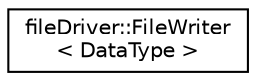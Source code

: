 digraph "クラス階層図"
{
 // LATEX_PDF_SIZE
  edge [fontname="Helvetica",fontsize="10",labelfontname="Helvetica",labelfontsize="10"];
  node [fontname="Helvetica",fontsize="10",shape=record];
  rankdir="LR";
  Node0 [label="fileDriver::FileWriter\l\< DataType \>",height=0.2,width=0.4,color="black", fillcolor="white", style="filled",URL="$classfileDriver_1_1FileWriter.html",tooltip=" "];
}
